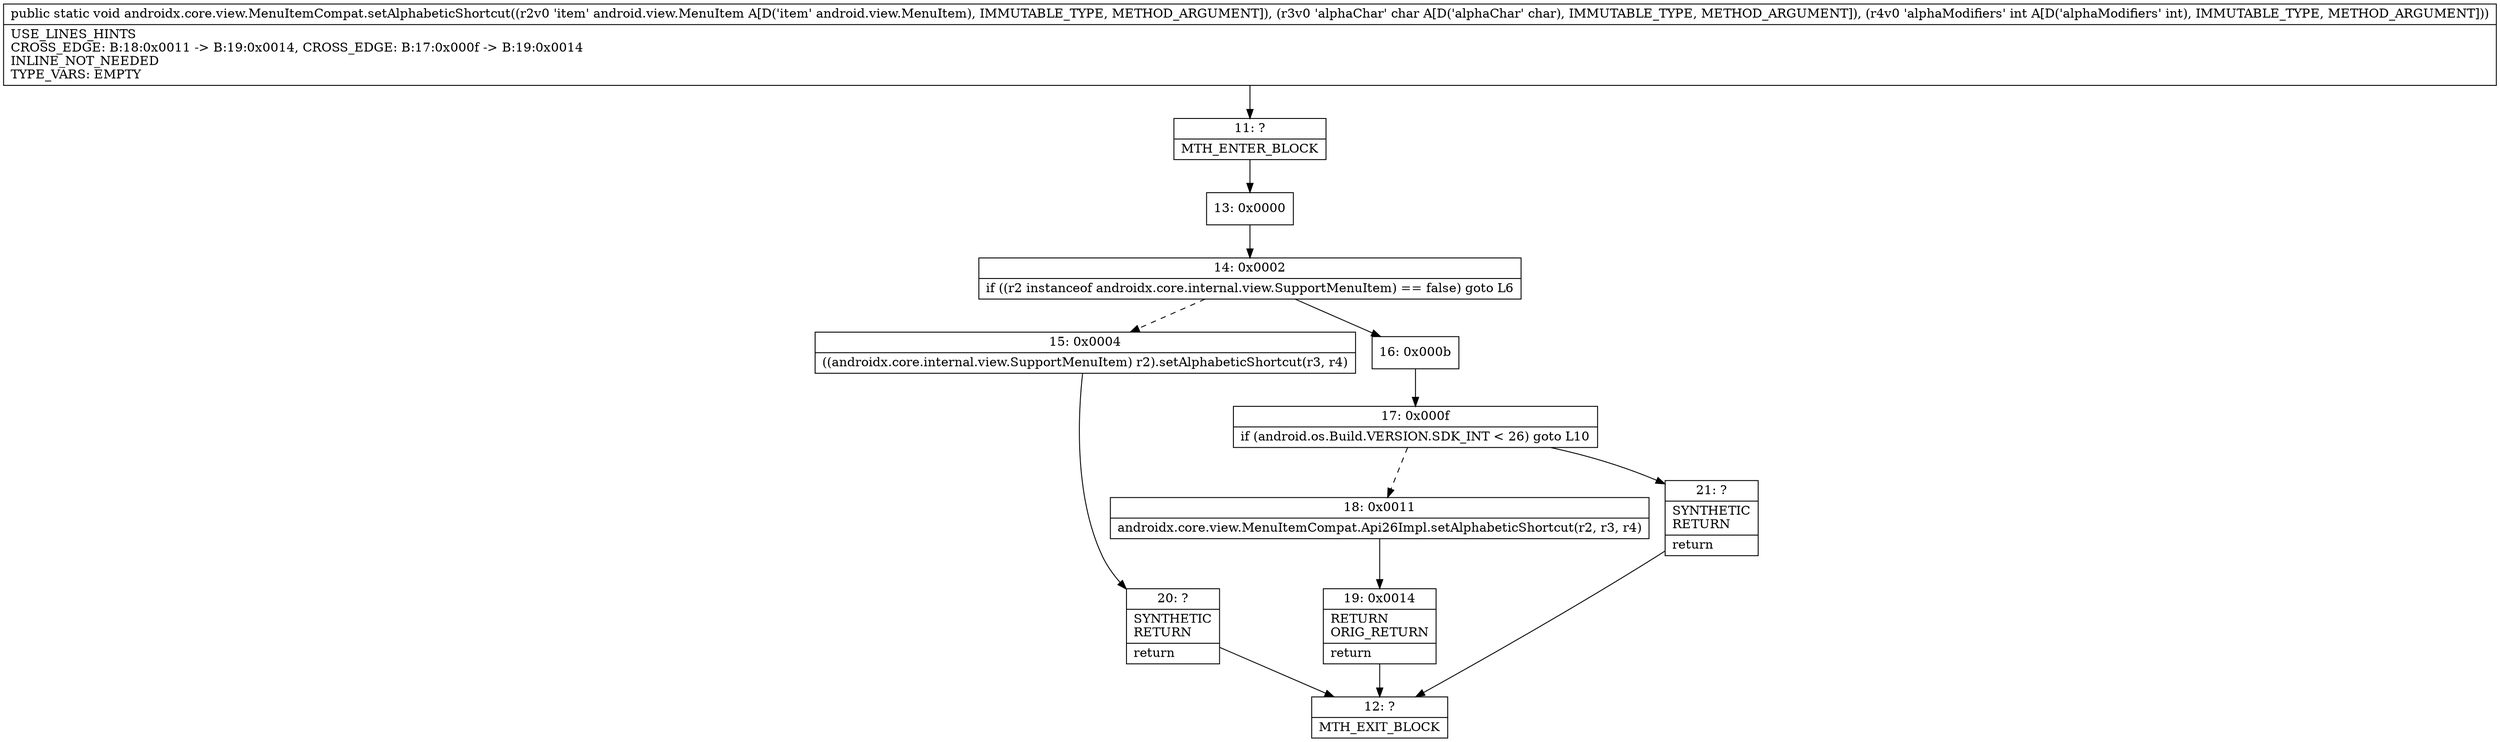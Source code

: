 digraph "CFG forandroidx.core.view.MenuItemCompat.setAlphabeticShortcut(Landroid\/view\/MenuItem;CI)V" {
Node_11 [shape=record,label="{11\:\ ?|MTH_ENTER_BLOCK\l}"];
Node_13 [shape=record,label="{13\:\ 0x0000}"];
Node_14 [shape=record,label="{14\:\ 0x0002|if ((r2 instanceof androidx.core.internal.view.SupportMenuItem) == false) goto L6\l}"];
Node_15 [shape=record,label="{15\:\ 0x0004|((androidx.core.internal.view.SupportMenuItem) r2).setAlphabeticShortcut(r3, r4)\l}"];
Node_20 [shape=record,label="{20\:\ ?|SYNTHETIC\lRETURN\l|return\l}"];
Node_12 [shape=record,label="{12\:\ ?|MTH_EXIT_BLOCK\l}"];
Node_16 [shape=record,label="{16\:\ 0x000b}"];
Node_17 [shape=record,label="{17\:\ 0x000f|if (android.os.Build.VERSION.SDK_INT \< 26) goto L10\l}"];
Node_18 [shape=record,label="{18\:\ 0x0011|androidx.core.view.MenuItemCompat.Api26Impl.setAlphabeticShortcut(r2, r3, r4)\l}"];
Node_19 [shape=record,label="{19\:\ 0x0014|RETURN\lORIG_RETURN\l|return\l}"];
Node_21 [shape=record,label="{21\:\ ?|SYNTHETIC\lRETURN\l|return\l}"];
MethodNode[shape=record,label="{public static void androidx.core.view.MenuItemCompat.setAlphabeticShortcut((r2v0 'item' android.view.MenuItem A[D('item' android.view.MenuItem), IMMUTABLE_TYPE, METHOD_ARGUMENT]), (r3v0 'alphaChar' char A[D('alphaChar' char), IMMUTABLE_TYPE, METHOD_ARGUMENT]), (r4v0 'alphaModifiers' int A[D('alphaModifiers' int), IMMUTABLE_TYPE, METHOD_ARGUMENT]))  | USE_LINES_HINTS\lCROSS_EDGE: B:18:0x0011 \-\> B:19:0x0014, CROSS_EDGE: B:17:0x000f \-\> B:19:0x0014\lINLINE_NOT_NEEDED\lTYPE_VARS: EMPTY\l}"];
MethodNode -> Node_11;Node_11 -> Node_13;
Node_13 -> Node_14;
Node_14 -> Node_15[style=dashed];
Node_14 -> Node_16;
Node_15 -> Node_20;
Node_20 -> Node_12;
Node_16 -> Node_17;
Node_17 -> Node_18[style=dashed];
Node_17 -> Node_21;
Node_18 -> Node_19;
Node_19 -> Node_12;
Node_21 -> Node_12;
}

